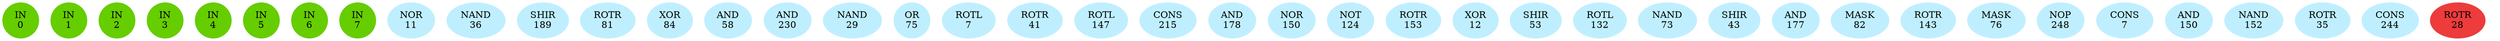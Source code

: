 graph EACircuit {
rankdir=BT;
ranksep=0.75;
ordering=out;
splines=polyline;
node [style=filled, color=lightblue2];

{ rank=same;
node [color=chartreuse3];
"-1_0"[label="IN\n0"];
node [color=chartreuse3];
"-1_1"[label="IN\n1"];
node [color=chartreuse3];
"-1_2"[label="IN\n2"];
node [color=chartreuse3];
"-1_3"[label="IN\n3"];
node [color=chartreuse3];
"-1_4"[label="IN\n4"];
node [color=chartreuse3];
"-1_5"[label="IN\n5"];
node [color=chartreuse3];
"-1_6"[label="IN\n6"];
node [color=chartreuse3];
"-1_7"[label="IN\n7"];
}
{ rank=same;
node [color=lightblue1];
"0_0"[label="NOR\n11"];
node [color=lightblue1];
"0_1"[label="NAND\n36"];
node [color=lightblue1];
"0_2"[label="SHIR\n189"];
node [color=lightblue1];
"0_3"[label="ROTR\n81"];
node [color=lightblue1];
"0_4"[label="XOR\n84"];
node [color=lightblue1];
"0_5"[label="AND\n58"];
node [color=lightblue1];
"0_6"[label="AND\n230"];
node [color=lightblue1];
"0_7"[label="NAND\n29"];
}
{ rank=same;
node [color=lightblue1];
"1_0"[label="OR\n75"];
node [color=lightblue1];
"1_1"[label="ROTL\n7"];
node [color=lightblue1];
"1_2"[label="ROTR\n41"];
node [color=lightblue1];
"1_3"[label="ROTL\n147"];
node [color=lightblue1];
"1_4"[label="CONS\n215"];
node [color=lightblue1];
"1_5"[label="AND\n178"];
node [color=lightblue1];
"1_6"[label="NOR\n150"];
node [color=lightblue1];
"1_7"[label="NOT\n124"];
}
{ rank=same;
node [color=lightblue1];
"2_0"[label="ROTR\n153"];
node [color=lightblue1];
"2_1"[label="XOR\n12"];
node [color=lightblue1];
"2_2"[label="SHIR\n53"];
node [color=lightblue1];
"2_3"[label="ROTL\n132"];
node [color=lightblue1];
"2_4"[label="NAND\n73"];
node [color=lightblue1];
"2_5"[label="SHIR\n43"];
node [color=lightblue1];
"2_6"[label="AND\n177"];
node [color=lightblue1];
"2_7"[label="MASK\n82"];
}
{ rank=same;
node [color=lightblue1];
"3_0"[label="ROTR\n143"];
node [color=lightblue1];
"3_1"[label="MASK\n76"];
node [color=lightblue1];
"3_2"[label="NOP\n248"];
node [color=lightblue1];
"3_3"[label="CONS\n7"];
node [color=lightblue1];
"3_4"[label="AND\n150"];
node [color=lightblue1];
"3_5"[label="NAND\n152"];
node [color=lightblue1];
"3_6"[label="ROTR\n35"];
node [color=lightblue1];
"3_7"[label="CONS\n244"];
}
{ rank=same;
node [color=brown2];
"4_0"[label="ROTR\n28"];
}
edge[style=invis];
"-1_0" -- "-1_1" -- "-1_2" -- "-1_3" -- "-1_4" -- "-1_5" -- "-1_6" -- "-1_7";
"0_0" -- "0_1" -- "0_2" -- "0_3" -- "0_4" -- "0_5" -- "0_6" -- "0_7";
"1_0" -- "1_1" -- "1_2" -- "1_3" -- "1_4" -- "1_5" -- "1_6" -- "1_7";
"2_0" -- "2_1" -- "2_2" -- "2_3" -- "2_4" -- "2_5" -- "2_6" -- "2_7";
"3_0" -- "3_1" -- "3_2" -- "3_3" -- "3_4" -- "3_5" -- "3_6" -- "3_7";
"4_0" -- "4_0";
edge[style=solid];
}